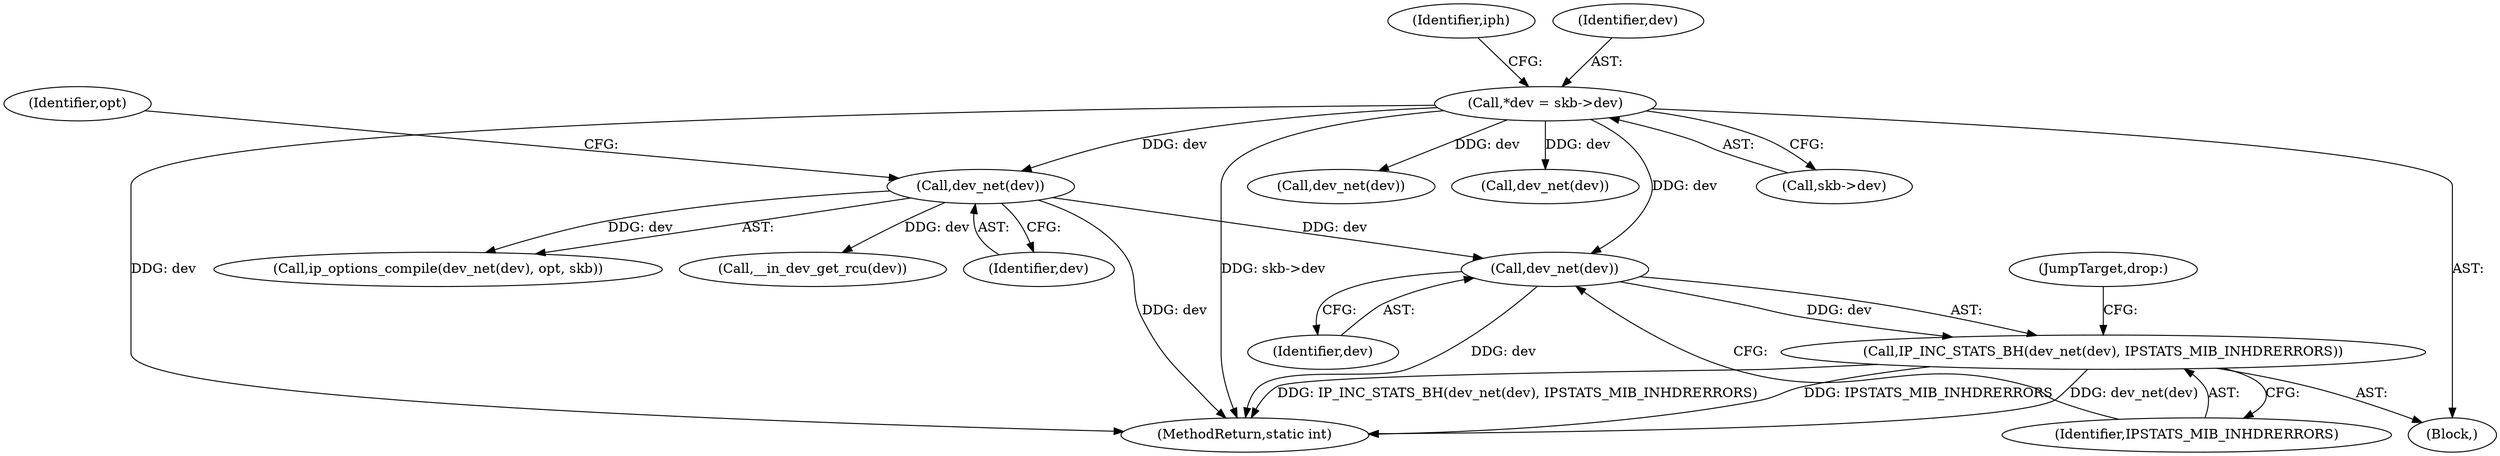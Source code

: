 digraph "0_linux_f8e9881c2aef1e982e5abc25c046820cd0b7cf64@pointer" {
"1000261" [label="(Call,dev_net(dev))"];
"1000230" [label="(Call,dev_net(dev))"];
"1000109" [label="(Call,*dev = skb->dev)"];
"1000260" [label="(Call,IP_INC_STATS_BH(dev_net(dev), IPSTATS_MIB_INHDRERRORS))"];
"1000197" [label="(Call,dev_net(dev))"];
"1000229" [label="(Call,ip_options_compile(dev_net(dev), opt, skb))"];
"1000116" [label="(Identifier,iph)"];
"1000109" [label="(Call,*dev = skb->dev)"];
"1000264" [label="(JumpTarget,drop:)"];
"1000232" [label="(Identifier,opt)"];
"1000268" [label="(MethodReturn,static int)"];
"1000244" [label="(Call,__in_dev_get_rcu(dev))"];
"1000177" [label="(Call,dev_net(dev))"];
"1000230" [label="(Call,dev_net(dev))"];
"1000261" [label="(Call,dev_net(dev))"];
"1000262" [label="(Identifier,dev)"];
"1000105" [label="(Block,)"];
"1000231" [label="(Identifier,dev)"];
"1000260" [label="(Call,IP_INC_STATS_BH(dev_net(dev), IPSTATS_MIB_INHDRERRORS))"];
"1000111" [label="(Call,skb->dev)"];
"1000110" [label="(Identifier,dev)"];
"1000263" [label="(Identifier,IPSTATS_MIB_INHDRERRORS)"];
"1000261" -> "1000260"  [label="AST: "];
"1000261" -> "1000262"  [label="CFG: "];
"1000262" -> "1000261"  [label="AST: "];
"1000263" -> "1000261"  [label="CFG: "];
"1000261" -> "1000268"  [label="DDG: dev"];
"1000261" -> "1000260"  [label="DDG: dev"];
"1000230" -> "1000261"  [label="DDG: dev"];
"1000109" -> "1000261"  [label="DDG: dev"];
"1000230" -> "1000229"  [label="AST: "];
"1000230" -> "1000231"  [label="CFG: "];
"1000231" -> "1000230"  [label="AST: "];
"1000232" -> "1000230"  [label="CFG: "];
"1000230" -> "1000268"  [label="DDG: dev"];
"1000230" -> "1000229"  [label="DDG: dev"];
"1000109" -> "1000230"  [label="DDG: dev"];
"1000230" -> "1000244"  [label="DDG: dev"];
"1000109" -> "1000105"  [label="AST: "];
"1000109" -> "1000111"  [label="CFG: "];
"1000110" -> "1000109"  [label="AST: "];
"1000111" -> "1000109"  [label="AST: "];
"1000116" -> "1000109"  [label="CFG: "];
"1000109" -> "1000268"  [label="DDG: dev"];
"1000109" -> "1000268"  [label="DDG: skb->dev"];
"1000109" -> "1000177"  [label="DDG: dev"];
"1000109" -> "1000197"  [label="DDG: dev"];
"1000260" -> "1000105"  [label="AST: "];
"1000260" -> "1000263"  [label="CFG: "];
"1000263" -> "1000260"  [label="AST: "];
"1000264" -> "1000260"  [label="CFG: "];
"1000260" -> "1000268"  [label="DDG: IP_INC_STATS_BH(dev_net(dev), IPSTATS_MIB_INHDRERRORS)"];
"1000260" -> "1000268"  [label="DDG: IPSTATS_MIB_INHDRERRORS"];
"1000260" -> "1000268"  [label="DDG: dev_net(dev)"];
}
